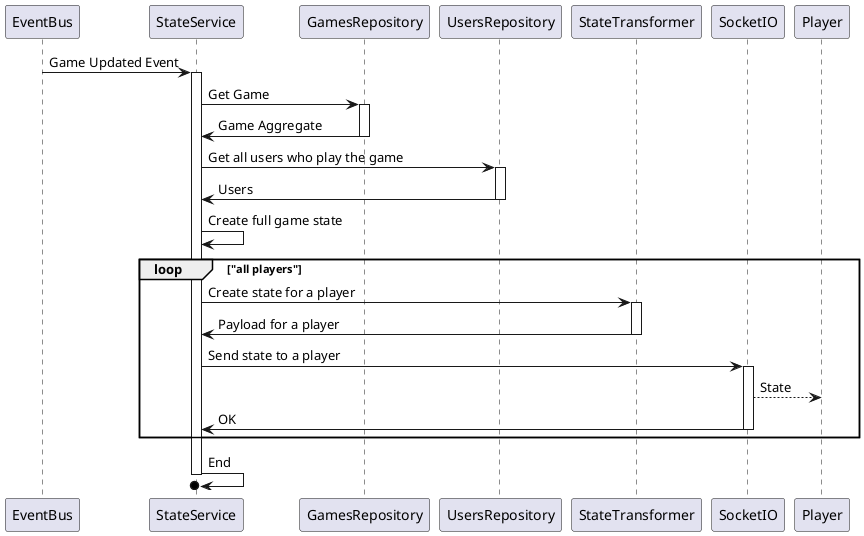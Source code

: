 @startuml
'https://plantuml.com/sequence-diagram

participant EventBus
participant StateService
participant GamesRepository
participant UsersRepository
participant StateTransformer
participant SocketIO
participant Player

EventBus->StateService: Game Updated Event
activate StateService
    StateService->GamesRepository: Get Game
    activate GamesRepository
        GamesRepository->StateService: Game Aggregate
    deactivate GamesRepository

    StateService->UsersRepository: Get all users who play the game

    activate UsersRepository
        UsersRepository->StateService: Users
    deactivate UsersRepository

    StateService->StateService: Create full game state

    loop "all players"
        StateService->StateTransformer: Create state for a player
        activate StateTransformer
            StateTransformer->StateService: Payload for a player
        deactivate StateTransformer

        StateService->SocketIO: Send state to a player
        activate SocketIO
            SocketIO-->Player: State
            SocketIO->StateService: OK
        deactivate SocketIO
    end

    StateService ->o StateService: End
deactivate StateService

@enduml